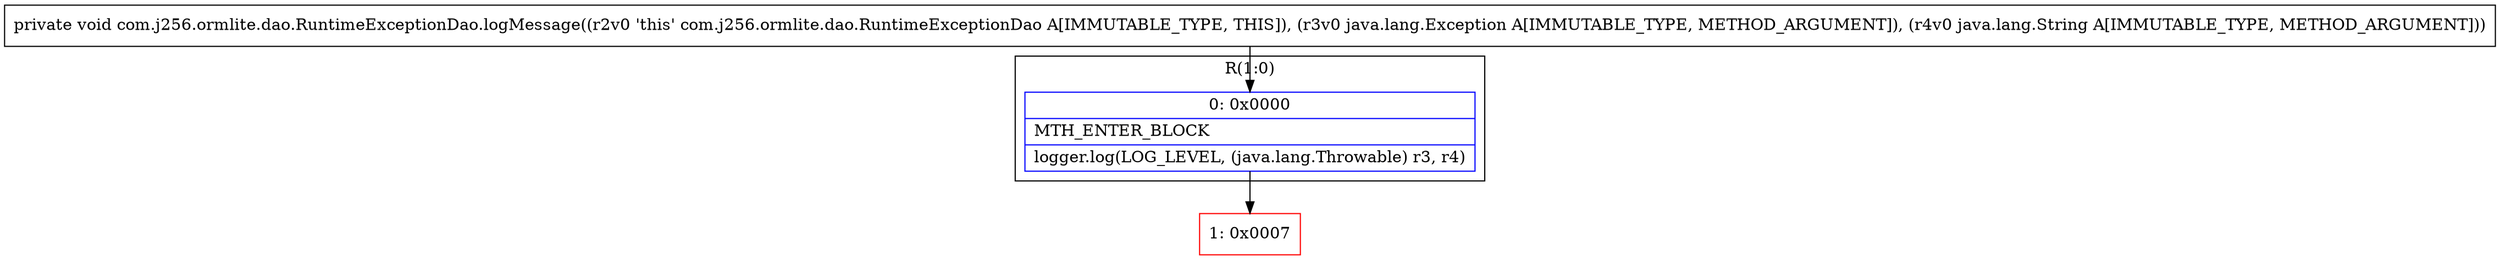 digraph "CFG forcom.j256.ormlite.dao.RuntimeExceptionDao.logMessage(Ljava\/lang\/Exception;Ljava\/lang\/String;)V" {
subgraph cluster_Region_2132059986 {
label = "R(1:0)";
node [shape=record,color=blue];
Node_0 [shape=record,label="{0\:\ 0x0000|MTH_ENTER_BLOCK\l|logger.log(LOG_LEVEL, (java.lang.Throwable) r3, r4)\l}"];
}
Node_1 [shape=record,color=red,label="{1\:\ 0x0007}"];
MethodNode[shape=record,label="{private void com.j256.ormlite.dao.RuntimeExceptionDao.logMessage((r2v0 'this' com.j256.ormlite.dao.RuntimeExceptionDao A[IMMUTABLE_TYPE, THIS]), (r3v0 java.lang.Exception A[IMMUTABLE_TYPE, METHOD_ARGUMENT]), (r4v0 java.lang.String A[IMMUTABLE_TYPE, METHOD_ARGUMENT])) }"];
MethodNode -> Node_0;
Node_0 -> Node_1;
}

